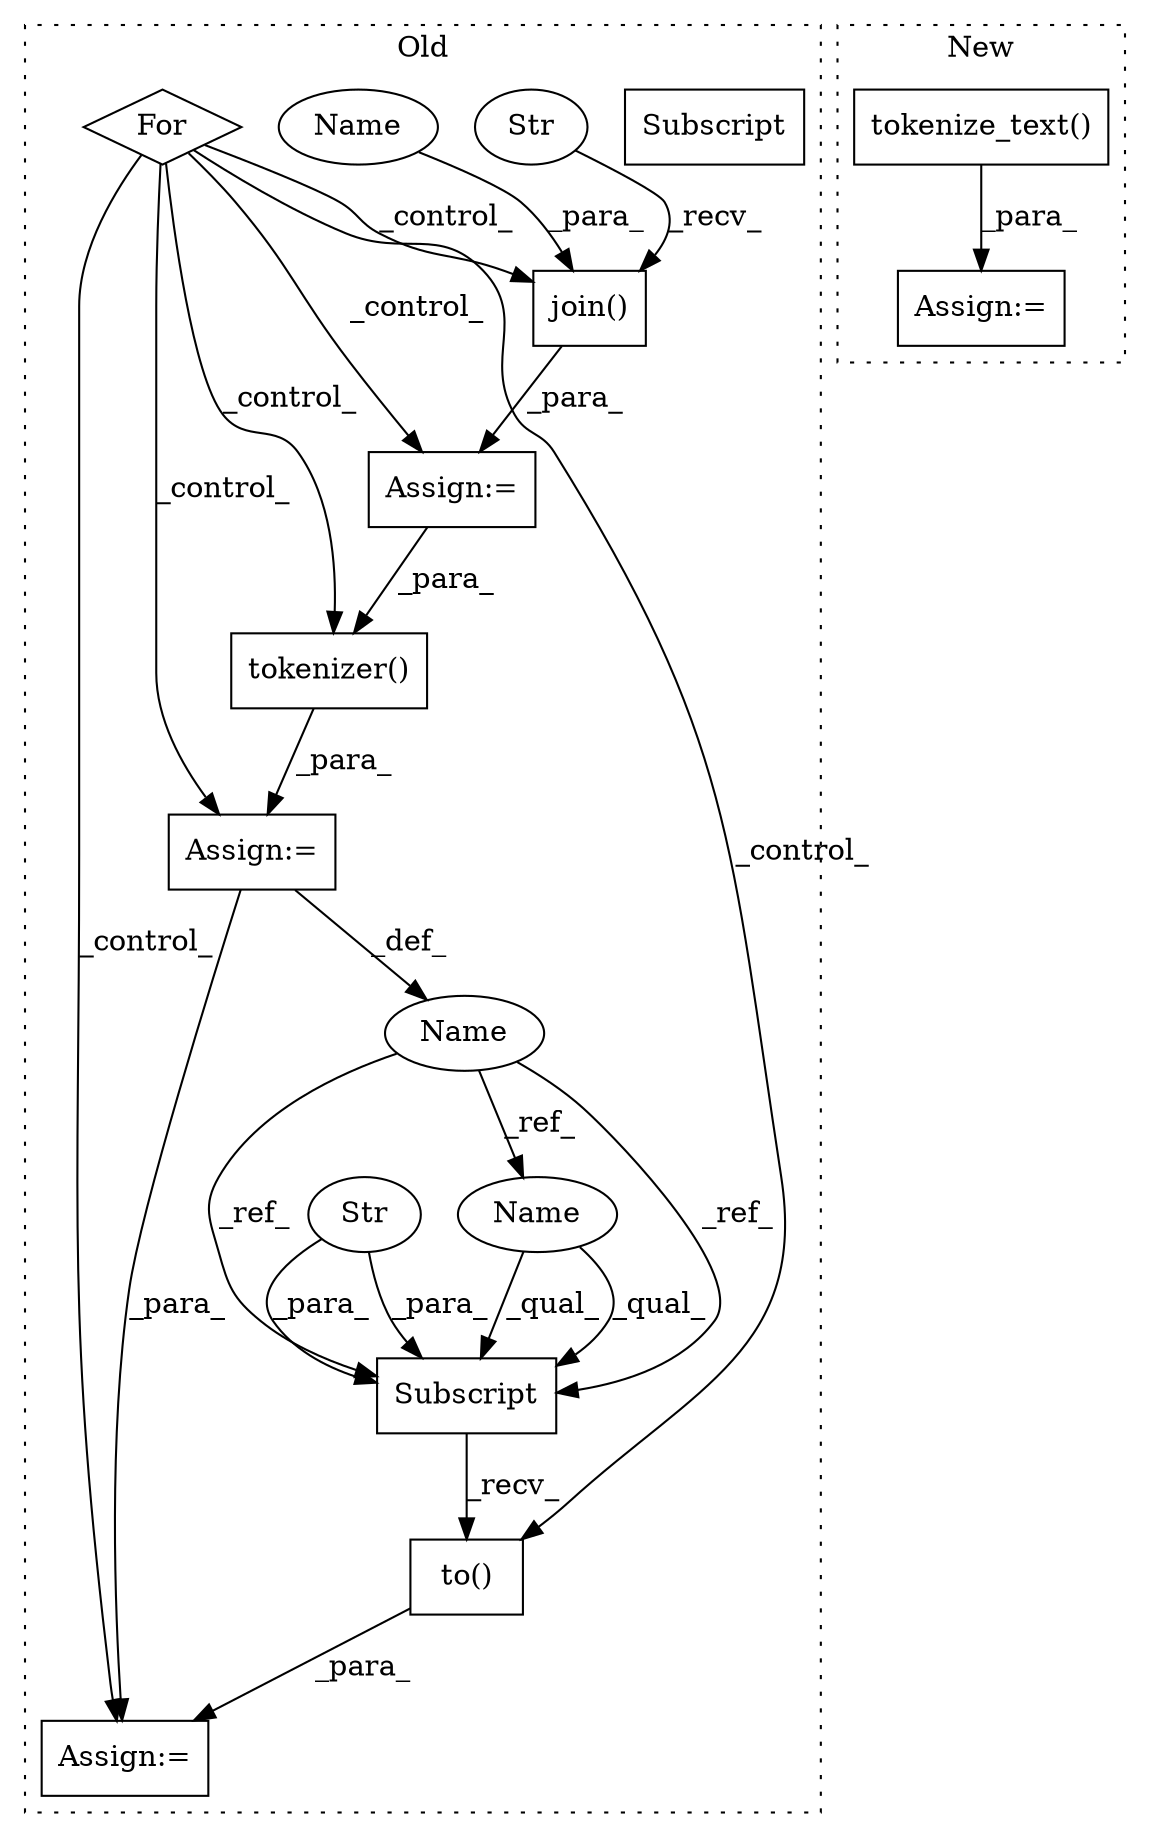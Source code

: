 digraph G {
subgraph cluster0 {
1 [label="Subscript" a="63" s="1703,0" l="26,0" shape="box"];
3 [label="Str" a="66" s="1717" l="11" shape="ellipse"];
4 [label="Name" a="87" s="1617" l="13" shape="ellipse"];
5 [label="to()" a="75" s="1703,1744" l="30,1" shape="box"];
6 [label="join()" a="75" s="1590,1603" l="9,1" shape="box"];
7 [label="Str" a="66" s="1590" l="3" shape="ellipse"];
8 [label="tokenizer()" a="75" s="1633,1656" l="15,22" shape="box"];
9 [label="Assign:=" a="68" s="1700" l="3" shape="box"];
10 [label="Assign:=" a="68" s="1630" l="3" shape="box"];
12 [label="Assign:=" a="68" s="1587" l="3" shape="box"];
13 [label="For" a="107" s="1542,1565" l="4,14" shape="diamond"];
14 [label="Subscript" a="63" s="1703,0" l="26,0" shape="box"];
15 [label="Name" a="87" s="1703" l="13" shape="ellipse"];
16 [label="Name" a="87" s="1599" l="4" shape="ellipse"];
label = "Old";
style="dotted";
}
subgraph cluster1 {
2 [label="tokenize_text()" a="75" s="1507,1537" l="19,1" shape="box"];
11 [label="Assign:=" a="68" s="1492" l="15" shape="box"];
label = "New";
style="dotted";
}
2 -> 11 [label="_para_"];
3 -> 14 [label="_para_"];
3 -> 14 [label="_para_"];
4 -> 14 [label="_ref_"];
4 -> 14 [label="_ref_"];
4 -> 15 [label="_ref_"];
5 -> 9 [label="_para_"];
6 -> 12 [label="_para_"];
7 -> 6 [label="_recv_"];
8 -> 10 [label="_para_"];
10 -> 9 [label="_para_"];
10 -> 4 [label="_def_"];
12 -> 8 [label="_para_"];
13 -> 5 [label="_control_"];
13 -> 12 [label="_control_"];
13 -> 8 [label="_control_"];
13 -> 10 [label="_control_"];
13 -> 9 [label="_control_"];
13 -> 6 [label="_control_"];
14 -> 5 [label="_recv_"];
15 -> 14 [label="_qual_"];
15 -> 14 [label="_qual_"];
16 -> 6 [label="_para_"];
}